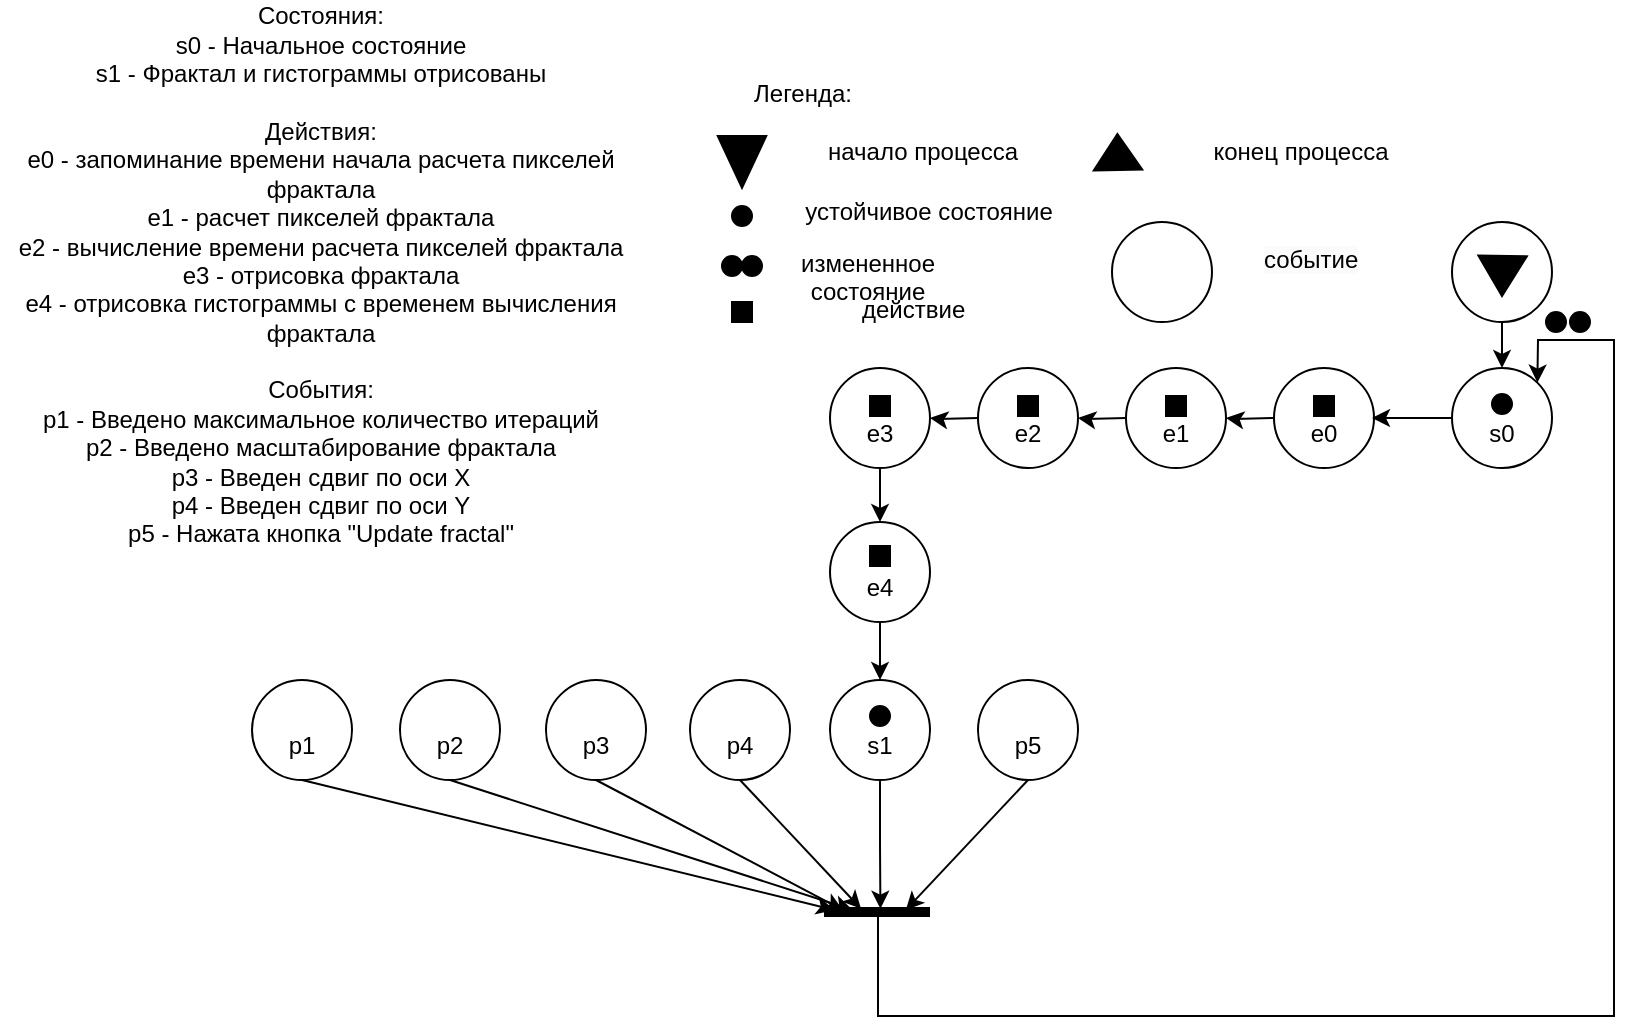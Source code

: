 <mxfile version="24.7.17">
  <diagram name="Страница — 1" id="W5sUr1vsgHJTAqXCN52E">
    <mxGraphModel dx="909" dy="562" grid="0" gridSize="10" guides="1" tooltips="1" connect="1" arrows="1" fold="1" page="1" pageScale="1" pageWidth="827" pageHeight="1169" background="none" math="0" shadow="0">
      <root>
        <mxCell id="0" />
        <mxCell id="1" parent="0" />
        <mxCell id="fduVPXld4XJoGAduXo-k-44" value="" style="edgeStyle=orthogonalEdgeStyle;rounded=0;orthogonalLoop=1;jettySize=auto;html=1;entryX=0.5;entryY=0;entryDx=0;entryDy=0;" parent="1" source="xW_pJFMf0fGZhS2XBOa9-1" target="fduVPXld4XJoGAduXo-k-42" edge="1">
          <mxGeometry relative="1" as="geometry" />
        </mxCell>
        <mxCell id="xW_pJFMf0fGZhS2XBOa9-1" value="" style="ellipse;whiteSpace=wrap;html=1;aspect=fixed;" parent="1" vertex="1">
          <mxGeometry x="729" y="115" width="50" height="50" as="geometry" />
        </mxCell>
        <mxCell id="xW_pJFMf0fGZhS2XBOa9-2" value="" style="shape=mxgraph.arrows2.wedgeArrow;html=1;bendable=0;startWidth=12.121;fillColor=strokeColor;defaultFillColor=invert;defaultGradientColor=invert;rounded=0;" parent="1" edge="1">
          <mxGeometry width="100" height="100" relative="1" as="geometry">
            <mxPoint x="754.3" y="132" as="sourcePoint" />
            <mxPoint x="754" y="152" as="targetPoint" />
          </mxGeometry>
        </mxCell>
        <mxCell id="xW_pJFMf0fGZhS2XBOa9-3" value="&lt;div&gt;&lt;br&gt;&lt;/div&gt;e0" style="ellipse;whiteSpace=wrap;html=1;aspect=fixed;" parent="1" vertex="1">
          <mxGeometry x="640" y="188" width="50" height="50" as="geometry" />
        </mxCell>
        <mxCell id="xW_pJFMf0fGZhS2XBOa9-138" value="Легенда:&lt;div&gt;&lt;br&gt;&lt;/div&gt;" style="text;html=1;align=center;verticalAlign=middle;resizable=0;points=[];autosize=1;strokeColor=none;fillColor=none;" parent="1" vertex="1">
          <mxGeometry x="369" y="38" width="70" height="40" as="geometry" />
        </mxCell>
        <mxCell id="xW_pJFMf0fGZhS2XBOa9-139" value="" style="shape=mxgraph.arrows2.wedgeArrow;html=1;bendable=0;startWidth=12.121;fillColor=strokeColor;defaultFillColor=invert;defaultGradientColor=invert;rounded=0;" parent="1" edge="1">
          <mxGeometry width="100" height="100" relative="1" as="geometry">
            <mxPoint x="374" y="72" as="sourcePoint" />
            <mxPoint x="374" y="98" as="targetPoint" />
          </mxGeometry>
        </mxCell>
        <mxCell id="xW_pJFMf0fGZhS2XBOa9-140" value="начало процесса" style="text;html=1;align=center;verticalAlign=middle;resizable=0;points=[];autosize=1;strokeColor=none;fillColor=none;" parent="1" vertex="1">
          <mxGeometry x="404" y="65" width="120" height="30" as="geometry" />
        </mxCell>
        <mxCell id="xW_pJFMf0fGZhS2XBOa9-142" value="" style="ellipse;whiteSpace=wrap;html=1;aspect=fixed;fillColor=#000000;" parent="1" vertex="1">
          <mxGeometry x="369" y="107" width="10" height="10" as="geometry" />
        </mxCell>
        <mxCell id="xW_pJFMf0fGZhS2XBOa9-143" value="устойчивое состояние" style="text;html=1;align=center;verticalAlign=middle;resizable=0;points=[];autosize=1;strokeColor=none;fillColor=none;" parent="1" vertex="1">
          <mxGeometry x="392" y="95" width="150" height="30" as="geometry" />
        </mxCell>
        <mxCell id="xW_pJFMf0fGZhS2XBOa9-163" value="" style="whiteSpace=wrap;html=1;aspect=fixed;fillColor=#000000;" parent="1" vertex="1">
          <mxGeometry x="369" y="155" width="10" height="10" as="geometry" />
        </mxCell>
        <mxCell id="xW_pJFMf0fGZhS2XBOa9-164" value="&lt;div style=&quot;text-align: center;&quot;&gt;&lt;span style=&quot;background-color: initial; text-wrap: nowrap;&quot;&gt;действие&lt;/span&gt;&lt;/div&gt;" style="text;whiteSpace=wrap;html=1;" parent="1" vertex="1">
          <mxGeometry x="432" y="145" width="70" height="30" as="geometry" />
        </mxCell>
        <mxCell id="xW_pJFMf0fGZhS2XBOa9-169" value="&lt;div&gt;&lt;/div&gt;" style="ellipse;whiteSpace=wrap;html=1;aspect=fixed;" parent="1" vertex="1">
          <mxGeometry x="559" y="115" width="50" height="50" as="geometry" />
        </mxCell>
        <mxCell id="xW_pJFMf0fGZhS2XBOa9-170" value="&lt;span style=&quot;color: rgb(0, 0, 0); font-family: Helvetica; font-size: 12px; font-style: normal; font-variant-ligatures: normal; font-variant-caps: normal; font-weight: 400; letter-spacing: normal; orphans: 2; text-align: center; text-indent: 0px; text-transform: none; widows: 2; word-spacing: 0px; -webkit-text-stroke-width: 0px; white-space: nowrap; background-color: rgb(251, 251, 251); text-decoration-thickness: initial; text-decoration-style: initial; text-decoration-color: initial; display: inline !important; float: none;&quot;&gt;событие&lt;/span&gt;" style="text;whiteSpace=wrap;html=1;" parent="1" vertex="1">
          <mxGeometry x="633" y="120" width="120" height="40" as="geometry" />
        </mxCell>
        <mxCell id="xW_pJFMf0fGZhS2XBOa9-172" value="&lt;div&gt;Состояния:&lt;/div&gt;&lt;div&gt;s0 - Начальное состояние&lt;/div&gt;&lt;div&gt;&lt;span style=&quot;background-color: initial;&quot;&gt;s1 - Фрактал и гистограммы отрисованы&lt;/span&gt;&lt;/div&gt;&lt;div&gt;&lt;br&gt;&lt;/div&gt;&lt;div&gt;Действия:&lt;/div&gt;&lt;div&gt;&lt;div&gt;e0 - запоминание времени начала расчета пикселей фрактала&lt;/div&gt;&lt;div&gt;e1 - расчет пикселей фрактала&lt;/div&gt;&lt;div&gt;e2 - вычисление времени расчета пикселей фрактала&lt;/div&gt;&lt;div&gt;e3 - отрисовка фрактала&lt;/div&gt;&lt;div&gt;e4 - отрисовка гистограммы с временем вычисления фрактала&lt;/div&gt;&lt;div&gt;&lt;div&gt;&lt;br class=&quot;Apple-interchange-newline&quot;&gt;События:&lt;/div&gt;&lt;/div&gt;&lt;/div&gt;&lt;div&gt;p1 - Введено максимальное количество итераций&lt;/div&gt;&lt;div&gt;p2 - Введено масштабирование фрактала&lt;/div&gt;&lt;div&gt;p3 - Введен сдвиг по оси X&lt;/div&gt;&lt;div&gt;p4 - Введен сдвиг по оси Y&lt;/div&gt;&lt;div&gt;p5 - Нажата кнопка &quot;Update fractal&quot;&lt;/div&gt;&lt;div&gt;&lt;br&gt;&lt;/div&gt;&lt;div&gt;&lt;br&gt;&lt;/div&gt;" style="text;html=1;align=center;verticalAlign=middle;whiteSpace=wrap;rounded=0;" parent="1" vertex="1">
          <mxGeometry x="3" y="24" width="321" height="263" as="geometry" />
        </mxCell>
        <mxCell id="IqKIhSBlESduNLT6T-08-1" style="edgeStyle=orthogonalEdgeStyle;rounded=0;orthogonalLoop=1;jettySize=auto;html=1;exitX=0.5;exitY=1;exitDx=0;exitDy=0;" edge="1" parent="1" source="dXv0JQMhBqBQQDPKMbcR-1">
          <mxGeometry relative="1" as="geometry">
            <mxPoint x="443.212" y="458.364" as="targetPoint" />
          </mxGeometry>
        </mxCell>
        <mxCell id="dXv0JQMhBqBQQDPKMbcR-1" value="&lt;div&gt;&lt;br&gt;&lt;/div&gt;s1" style="ellipse;whiteSpace=wrap;html=1;aspect=fixed;" parent="1" vertex="1">
          <mxGeometry x="418" y="344" width="50" height="50" as="geometry" />
        </mxCell>
        <mxCell id="dXv0JQMhBqBQQDPKMbcR-84" value="" style="shape=mxgraph.arrows2.wedgeArrow;html=1;bendable=0;startWidth=12.121;fillColor=strokeColor;defaultFillColor=invert;defaultGradientColor=invert;rounded=0;" parent="1" edge="1">
          <mxGeometry width="100" height="100" relative="1" as="geometry">
            <mxPoint x="562" y="89" as="sourcePoint" />
            <mxPoint x="561.7" y="71" as="targetPoint" />
          </mxGeometry>
        </mxCell>
        <mxCell id="dXv0JQMhBqBQQDPKMbcR-85" value="конец процесса" style="text;html=1;align=center;verticalAlign=middle;resizable=0;points=[];autosize=1;strokeColor=none;fillColor=none;" parent="1" vertex="1">
          <mxGeometry x="599" y="67" width="107" height="26" as="geometry" />
        </mxCell>
        <mxCell id="7AIiSnfdM6uk8qEzwsnY-1" value="" style="ellipse;whiteSpace=wrap;html=1;aspect=fixed;fillColor=#000000;" parent="1" vertex="1">
          <mxGeometry x="438" y="357" width="10" height="10" as="geometry" />
        </mxCell>
        <mxCell id="7AIiSnfdM6uk8qEzwsnY-9" value="" style="whiteSpace=wrap;html=1;aspect=fixed;fillColor=#000000;" parent="1" vertex="1">
          <mxGeometry x="660" y="202" width="10" height="10" as="geometry" />
        </mxCell>
        <mxCell id="fduVPXld4XJoGAduXo-k-2" value="" style="edgeStyle=orthogonalEdgeStyle;rounded=0;orthogonalLoop=1;jettySize=auto;html=1;" parent="1" target="fduVPXld4XJoGAduXo-k-3" edge="1">
          <mxGeometry relative="1" as="geometry">
            <mxPoint x="640" y="213" as="sourcePoint" />
          </mxGeometry>
        </mxCell>
        <mxCell id="fduVPXld4XJoGAduXo-k-3" value="&lt;div&gt;&lt;br&gt;&lt;/div&gt;e1" style="ellipse;whiteSpace=wrap;html=1;aspect=fixed;" parent="1" vertex="1">
          <mxGeometry x="566" y="188" width="50" height="50" as="geometry" />
        </mxCell>
        <mxCell id="fduVPXld4XJoGAduXo-k-4" value="" style="whiteSpace=wrap;html=1;aspect=fixed;fillColor=#000000;" parent="1" vertex="1">
          <mxGeometry x="586" y="202" width="10" height="10" as="geometry" />
        </mxCell>
        <mxCell id="fduVPXld4XJoGAduXo-k-5" value="" style="edgeStyle=orthogonalEdgeStyle;rounded=0;orthogonalLoop=1;jettySize=auto;html=1;" parent="1" target="fduVPXld4XJoGAduXo-k-6" edge="1">
          <mxGeometry relative="1" as="geometry">
            <mxPoint x="566" y="213" as="sourcePoint" />
          </mxGeometry>
        </mxCell>
        <mxCell id="fduVPXld4XJoGAduXo-k-6" value="&lt;div&gt;&lt;br&gt;&lt;/div&gt;e2" style="ellipse;whiteSpace=wrap;html=1;aspect=fixed;" parent="1" vertex="1">
          <mxGeometry x="492" y="188" width="50" height="50" as="geometry" />
        </mxCell>
        <mxCell id="fduVPXld4XJoGAduXo-k-7" value="" style="whiteSpace=wrap;html=1;aspect=fixed;fillColor=#000000;" parent="1" vertex="1">
          <mxGeometry x="512" y="202" width="10" height="10" as="geometry" />
        </mxCell>
        <mxCell id="fduVPXld4XJoGAduXo-k-8" value="" style="edgeStyle=orthogonalEdgeStyle;rounded=0;orthogonalLoop=1;jettySize=auto;html=1;" parent="1" target="fduVPXld4XJoGAduXo-k-9" edge="1">
          <mxGeometry relative="1" as="geometry">
            <mxPoint x="492" y="213" as="sourcePoint" />
          </mxGeometry>
        </mxCell>
        <mxCell id="fduVPXld4XJoGAduXo-k-9" value="&lt;div&gt;&lt;br&gt;&lt;/div&gt;e3" style="ellipse;whiteSpace=wrap;html=1;aspect=fixed;" parent="1" vertex="1">
          <mxGeometry x="418" y="188" width="50" height="50" as="geometry" />
        </mxCell>
        <mxCell id="fduVPXld4XJoGAduXo-k-10" value="" style="whiteSpace=wrap;html=1;aspect=fixed;fillColor=#000000;" parent="1" vertex="1">
          <mxGeometry x="438" y="202" width="10" height="10" as="geometry" />
        </mxCell>
        <mxCell id="fduVPXld4XJoGAduXo-k-46" value="" style="edgeStyle=orthogonalEdgeStyle;rounded=0;orthogonalLoop=1;jettySize=auto;html=1;startArrow=classic;startFill=1;endArrow=none;endFill=0;" parent="1" source="fduVPXld4XJoGAduXo-k-11" target="fduVPXld4XJoGAduXo-k-9" edge="1">
          <mxGeometry relative="1" as="geometry" />
        </mxCell>
        <mxCell id="fduVPXld4XJoGAduXo-k-48" style="edgeStyle=orthogonalEdgeStyle;rounded=0;orthogonalLoop=1;jettySize=auto;html=1;exitX=0.5;exitY=1;exitDx=0;exitDy=0;entryX=0.5;entryY=0;entryDx=0;entryDy=0;" parent="1" source="fduVPXld4XJoGAduXo-k-11" target="dXv0JQMhBqBQQDPKMbcR-1" edge="1">
          <mxGeometry relative="1" as="geometry" />
        </mxCell>
        <mxCell id="fduVPXld4XJoGAduXo-k-11" value="&lt;div&gt;&lt;br&gt;&lt;/div&gt;e4" style="ellipse;whiteSpace=wrap;html=1;aspect=fixed;" parent="1" vertex="1">
          <mxGeometry x="418" y="265" width="50" height="50" as="geometry" />
        </mxCell>
        <mxCell id="fduVPXld4XJoGAduXo-k-12" value="" style="whiteSpace=wrap;html=1;aspect=fixed;fillColor=#000000;" parent="1" vertex="1">
          <mxGeometry x="438" y="277" width="10" height="10" as="geometry" />
        </mxCell>
        <mxCell id="IqKIhSBlESduNLT6T-08-6" style="rounded=0;orthogonalLoop=1;jettySize=auto;html=1;exitX=0.5;exitY=1;exitDx=0;exitDy=0;" edge="1" parent="1" source="fduVPXld4XJoGAduXo-k-15">
          <mxGeometry relative="1" as="geometry">
            <mxPoint x="420.182" y="458.97" as="targetPoint" />
          </mxGeometry>
        </mxCell>
        <mxCell id="fduVPXld4XJoGAduXo-k-15" value="&lt;div&gt;&lt;br&gt;&lt;/div&gt;p1" style="ellipse;whiteSpace=wrap;html=1;aspect=fixed;" parent="1" vertex="1">
          <mxGeometry x="129" y="344" width="50" height="50" as="geometry" />
        </mxCell>
        <mxCell id="IqKIhSBlESduNLT6T-08-5" style="rounded=0;orthogonalLoop=1;jettySize=auto;html=1;exitX=0.5;exitY=1;exitDx=0;exitDy=0;" edge="1" parent="1" source="fduVPXld4XJoGAduXo-k-16">
          <mxGeometry relative="1" as="geometry">
            <mxPoint x="429.273" y="458.97" as="targetPoint" />
          </mxGeometry>
        </mxCell>
        <mxCell id="fduVPXld4XJoGAduXo-k-16" value="&lt;div&gt;&lt;br&gt;&lt;/div&gt;p2" style="ellipse;whiteSpace=wrap;html=1;aspect=fixed;" parent="1" vertex="1">
          <mxGeometry x="203" y="344" width="50" height="50" as="geometry" />
        </mxCell>
        <mxCell id="IqKIhSBlESduNLT6T-08-4" style="rounded=0;orthogonalLoop=1;jettySize=auto;html=1;exitX=0.5;exitY=1;exitDx=0;exitDy=0;" edge="1" parent="1" source="fduVPXld4XJoGAduXo-k-17">
          <mxGeometry relative="1" as="geometry">
            <mxPoint x="424.424" y="458.97" as="targetPoint" />
          </mxGeometry>
        </mxCell>
        <mxCell id="fduVPXld4XJoGAduXo-k-17" value="&lt;div&gt;&lt;br&gt;&lt;/div&gt;p3" style="ellipse;whiteSpace=wrap;html=1;aspect=fixed;" parent="1" vertex="1">
          <mxGeometry x="276" y="344" width="50" height="50" as="geometry" />
        </mxCell>
        <mxCell id="IqKIhSBlESduNLT6T-08-3" style="rounded=0;orthogonalLoop=1;jettySize=auto;html=1;exitX=0.5;exitY=1;exitDx=0;exitDy=0;" edge="1" parent="1" source="fduVPXld4XJoGAduXo-k-18">
          <mxGeometry relative="1" as="geometry">
            <mxPoint x="433.515" y="458.364" as="targetPoint" />
          </mxGeometry>
        </mxCell>
        <mxCell id="fduVPXld4XJoGAduXo-k-18" value="&lt;div&gt;&lt;br&gt;&lt;/div&gt;p4" style="ellipse;whiteSpace=wrap;html=1;aspect=fixed;" parent="1" vertex="1">
          <mxGeometry x="348" y="344" width="50" height="50" as="geometry" />
        </mxCell>
        <mxCell id="fduVPXld4XJoGAduXo-k-24" value="" style="endArrow=none;html=1;rounded=0;strokeWidth=5;" parent="1" edge="1">
          <mxGeometry width="50" height="50" relative="1" as="geometry">
            <mxPoint x="415" y="460" as="sourcePoint" />
            <mxPoint x="468" y="460" as="targetPoint" />
          </mxGeometry>
        </mxCell>
        <mxCell id="fduVPXld4XJoGAduXo-k-45" value="" style="edgeStyle=orthogonalEdgeStyle;rounded=0;orthogonalLoop=1;jettySize=auto;html=1;" parent="1" source="fduVPXld4XJoGAduXo-k-42" edge="1">
          <mxGeometry relative="1" as="geometry">
            <mxPoint x="689" y="213" as="targetPoint" />
          </mxGeometry>
        </mxCell>
        <mxCell id="fduVPXld4XJoGAduXo-k-42" value="&lt;div&gt;&lt;br&gt;&lt;/div&gt;s0" style="ellipse;whiteSpace=wrap;html=1;aspect=fixed;" parent="1" vertex="1">
          <mxGeometry x="729" y="188" width="50" height="50" as="geometry" />
        </mxCell>
        <mxCell id="fduVPXld4XJoGAduXo-k-43" value="" style="ellipse;whiteSpace=wrap;html=1;aspect=fixed;fillColor=#000000;" parent="1" vertex="1">
          <mxGeometry x="749" y="201" width="10" height="10" as="geometry" />
        </mxCell>
        <mxCell id="IqKIhSBlESduNLT6T-08-2" style="rounded=0;orthogonalLoop=1;jettySize=auto;html=1;exitX=0.5;exitY=1;exitDx=0;exitDy=0;" edge="1" parent="1" source="fduVPXld4XJoGAduXo-k-49">
          <mxGeometry relative="1" as="geometry">
            <mxPoint x="455.939" y="458.97" as="targetPoint" />
          </mxGeometry>
        </mxCell>
        <mxCell id="fduVPXld4XJoGAduXo-k-49" value="&lt;div&gt;&lt;br&gt;&lt;/div&gt;p5" style="ellipse;whiteSpace=wrap;html=1;aspect=fixed;" parent="1" vertex="1">
          <mxGeometry x="492" y="344" width="50" height="50" as="geometry" />
        </mxCell>
        <mxCell id="fduVPXld4XJoGAduXo-k-56" value="" style="ellipse;whiteSpace=wrap;html=1;aspect=fixed;fillColor=#000000;" parent="1" vertex="1">
          <mxGeometry x="364" y="132" width="10" height="10" as="geometry" />
        </mxCell>
        <mxCell id="fduVPXld4XJoGAduXo-k-57" value="" style="ellipse;whiteSpace=wrap;html=1;aspect=fixed;fillColor=#000000;" parent="1" vertex="1">
          <mxGeometry x="374" y="132" width="10" height="10" as="geometry" />
        </mxCell>
        <mxCell id="fduVPXld4XJoGAduXo-k-59" value="&lt;div style=&quot;text-align: center;&quot;&gt;&lt;span style=&quot;text-wrap-mode: nowrap;&quot;&gt;измененное состояние&lt;/span&gt;&lt;/div&gt;" style="text;whiteSpace=wrap;html=1;" parent="1" vertex="1">
          <mxGeometry x="401" y="122" width="70" height="30" as="geometry" />
        </mxCell>
        <mxCell id="IqKIhSBlESduNLT6T-08-7" value="" style="endArrow=classic;html=1;rounded=0;entryX=1;entryY=0;entryDx=0;entryDy=0;" edge="1" parent="1" target="fduVPXld4XJoGAduXo-k-42">
          <mxGeometry width="50" height="50" relative="1" as="geometry">
            <mxPoint x="442" y="462" as="sourcePoint" />
            <mxPoint x="510" y="281" as="targetPoint" />
            <Array as="points">
              <mxPoint x="442" y="512" />
              <mxPoint x="810" y="512" />
              <mxPoint x="810" y="174" />
              <mxPoint x="772" y="174" />
            </Array>
          </mxGeometry>
        </mxCell>
        <mxCell id="IqKIhSBlESduNLT6T-08-8" value="" style="ellipse;whiteSpace=wrap;html=1;aspect=fixed;fillColor=#000000;" vertex="1" parent="1">
          <mxGeometry x="776" y="160" width="10" height="10" as="geometry" />
        </mxCell>
        <mxCell id="IqKIhSBlESduNLT6T-08-9" value="" style="ellipse;whiteSpace=wrap;html=1;aspect=fixed;fillColor=#000000;" vertex="1" parent="1">
          <mxGeometry x="788" y="160" width="10" height="10" as="geometry" />
        </mxCell>
      </root>
    </mxGraphModel>
  </diagram>
</mxfile>

